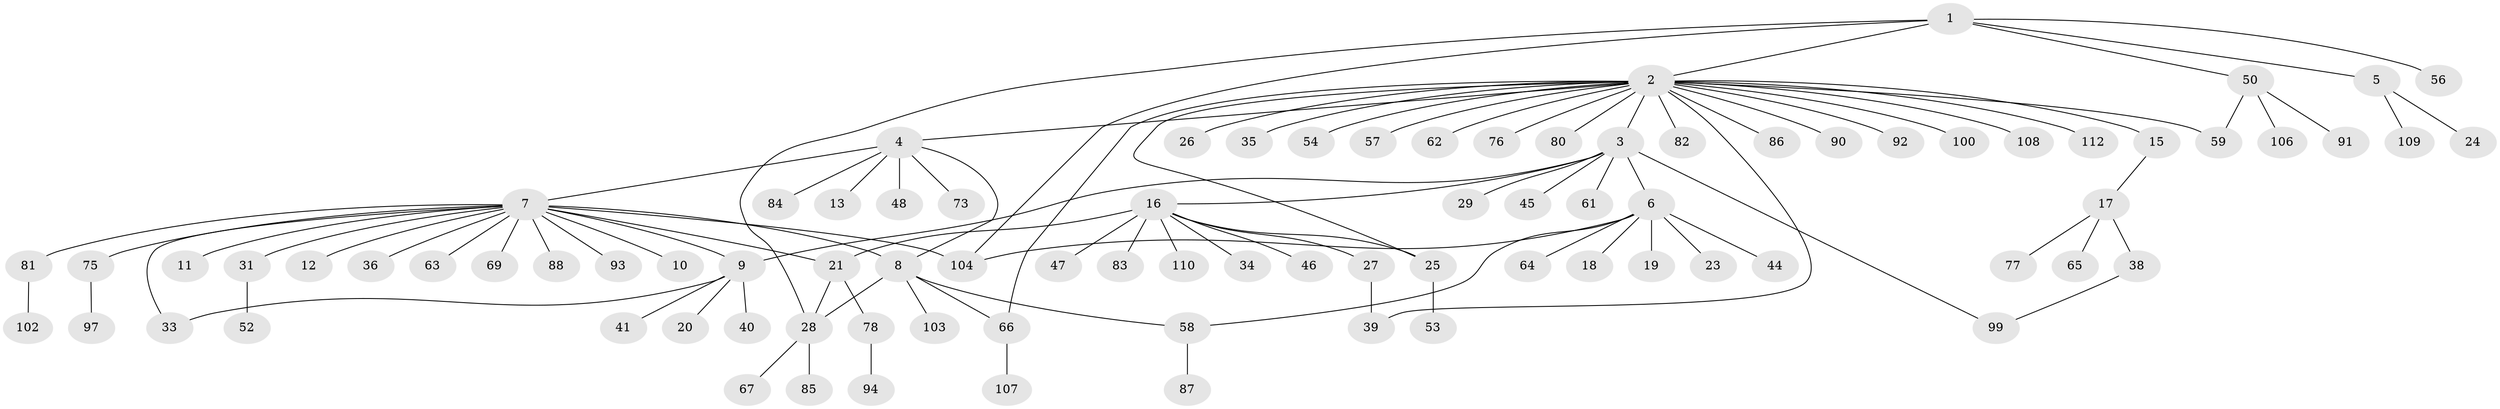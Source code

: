 // Generated by graph-tools (version 1.1) at 2025/23/03/03/25 07:23:49]
// undirected, 88 vertices, 101 edges
graph export_dot {
graph [start="1"]
  node [color=gray90,style=filled];
  1 [super="+37"];
  2 [super="+55"];
  3 [super="+72"];
  4 [super="+14"];
  5 [super="+49"];
  6 [super="+32"];
  7 [super="+42"];
  8 [super="+30"];
  9 [super="+60"];
  10;
  11 [super="+43"];
  12;
  13;
  15 [super="+22"];
  16 [super="+98"];
  17 [super="+96"];
  18;
  19;
  20;
  21 [super="+71"];
  23;
  24;
  25;
  26 [super="+79"];
  27 [super="+51"];
  28 [super="+95"];
  29;
  31;
  33 [super="+105"];
  34;
  35;
  36;
  38;
  39;
  40;
  41 [super="+68"];
  44;
  45;
  46;
  47;
  48;
  50 [super="+111"];
  52;
  53;
  54;
  56;
  57;
  58 [super="+70"];
  59;
  61;
  62 [super="+74"];
  63;
  64;
  65 [super="+89"];
  66;
  67;
  69;
  73;
  75;
  76;
  77;
  78;
  80;
  81;
  82;
  83 [super="+101"];
  84;
  85;
  86;
  87;
  88;
  90;
  91;
  92;
  93;
  94;
  97;
  99;
  100;
  102;
  103;
  104;
  106;
  107;
  108;
  109;
  110;
  112;
  1 -- 2;
  1 -- 5;
  1 -- 28;
  1 -- 50;
  1 -- 56;
  1 -- 104;
  2 -- 3;
  2 -- 4;
  2 -- 15;
  2 -- 25;
  2 -- 26;
  2 -- 35;
  2 -- 39;
  2 -- 54;
  2 -- 57;
  2 -- 59;
  2 -- 62;
  2 -- 66;
  2 -- 76;
  2 -- 80;
  2 -- 82;
  2 -- 86;
  2 -- 90;
  2 -- 92;
  2 -- 100;
  2 -- 108;
  2 -- 112;
  3 -- 6;
  3 -- 16;
  3 -- 29;
  3 -- 45;
  3 -- 61;
  3 -- 99;
  3 -- 9;
  4 -- 7;
  4 -- 13;
  4 -- 48;
  4 -- 73;
  4 -- 84;
  4 -- 8;
  5 -- 24;
  5 -- 109;
  6 -- 18;
  6 -- 19;
  6 -- 23;
  6 -- 44;
  6 -- 104;
  6 -- 58;
  6 -- 64;
  7 -- 8 [weight=2];
  7 -- 9;
  7 -- 10;
  7 -- 11;
  7 -- 12;
  7 -- 31;
  7 -- 33;
  7 -- 36;
  7 -- 63;
  7 -- 69;
  7 -- 75;
  7 -- 81;
  7 -- 88;
  7 -- 93;
  7 -- 21;
  7 -- 104;
  8 -- 28;
  8 -- 103;
  8 -- 66;
  8 -- 58;
  9 -- 20;
  9 -- 40;
  9 -- 41;
  9 -- 33;
  15 -- 17;
  16 -- 21 [weight=2];
  16 -- 27;
  16 -- 34;
  16 -- 46;
  16 -- 47;
  16 -- 83;
  16 -- 110;
  16 -- 25;
  17 -- 38;
  17 -- 65;
  17 -- 77;
  21 -- 78;
  21 -- 28;
  25 -- 53;
  27 -- 39;
  28 -- 67;
  28 -- 85;
  31 -- 52;
  38 -- 99;
  50 -- 59;
  50 -- 91;
  50 -- 106;
  58 -- 87;
  66 -- 107;
  75 -- 97;
  78 -- 94;
  81 -- 102;
}
